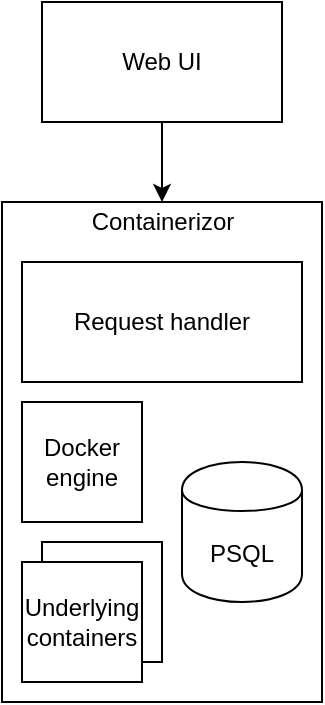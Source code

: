 <mxfile version="12.4.2" type="device" pages="2"><diagram id="UzuAZ18pqigqiP8KGbat" name="Page-1"><mxGraphModel dx="753" dy="563" grid="1" gridSize="10" guides="1" tooltips="1" connect="1" arrows="1" fold="1" page="1" pageScale="1" pageWidth="850" pageHeight="1100" math="0" shadow="0"><root><mxCell id="0"/><mxCell id="1" parent="0"/><mxCell id="LZ5qdOB0-LCKzy0l4HRi-9" value="" style="rounded=0;whiteSpace=wrap;html=1;fillColor=none;" vertex="1" parent="1"><mxGeometry x="230" y="420" width="60" height="60" as="geometry"/></mxCell><mxCell id="LZ5qdOB0-LCKzy0l4HRi-11" value="" style="edgeStyle=orthogonalEdgeStyle;rounded=0;orthogonalLoop=1;jettySize=auto;html=1;" edge="1" parent="1" source="LZ5qdOB0-LCKzy0l4HRi-1" target="LZ5qdOB0-LCKzy0l4HRi-6"><mxGeometry relative="1" as="geometry"/></mxCell><mxCell id="LZ5qdOB0-LCKzy0l4HRi-1" value="Web UI" style="rounded=0;whiteSpace=wrap;html=1;" vertex="1" parent="1"><mxGeometry x="230" y="150" width="120" height="60" as="geometry"/></mxCell><mxCell id="LZ5qdOB0-LCKzy0l4HRi-2" value="Request handler" style="rounded=0;whiteSpace=wrap;html=1;" vertex="1" parent="1"><mxGeometry x="220" y="280" width="140" height="60" as="geometry"/></mxCell><mxCell id="LZ5qdOB0-LCKzy0l4HRi-4" value="Docker engine" style="rounded=0;whiteSpace=wrap;html=1;" vertex="1" parent="1"><mxGeometry x="220" y="350" width="60" height="60" as="geometry"/></mxCell><mxCell id="LZ5qdOB0-LCKzy0l4HRi-6" value="" style="rounded=0;whiteSpace=wrap;html=1;fillColor=none;" vertex="1" parent="1"><mxGeometry x="210" y="250" width="160" height="250" as="geometry"/></mxCell><mxCell id="LZ5qdOB0-LCKzy0l4HRi-8" value="Underlying containers" style="rounded=0;whiteSpace=wrap;html=1;fillColor=#FFFFFF;" vertex="1" parent="1"><mxGeometry x="220" y="430" width="60" height="60" as="geometry"/></mxCell><mxCell id="LZ5qdOB0-LCKzy0l4HRi-10" value="Containerizor" style="text;html=1;align=center;verticalAlign=middle;resizable=0;points=[];;autosize=1;" vertex="1" parent="1"><mxGeometry x="245" y="250" width="90" height="20" as="geometry"/></mxCell><mxCell id="LZ5qdOB0-LCKzy0l4HRi-12" value="PSQL" style="shape=cylinder;whiteSpace=wrap;html=1;boundedLbl=1;backgroundOutline=1;fillColor=#FFFFFF;" vertex="1" parent="1"><mxGeometry x="300" y="380" width="60" height="70" as="geometry"/></mxCell></root></mxGraphModel></diagram><diagram id="h83NC4Kb6Ck98tWwlxWu" name="Page-2"><mxGraphModel dx="1285" dy="960" grid="1" gridSize="10" guides="1" tooltips="1" connect="1" arrows="1" fold="1" page="1" pageScale="1" pageWidth="850" pageHeight="1100" math="0" shadow="0"><root><mxCell id="VJXYs_Vzji0mPNlJOY23-0"/><mxCell id="VJXYs_Vzji0mPNlJOY23-1" parent="VJXYs_Vzji0mPNlJOY23-0"/><mxCell id="VJXYs_Vzji0mPNlJOY23-3" value="" style="edgeStyle=orthogonalEdgeStyle;rounded=0;orthogonalLoop=1;jettySize=auto;html=1;" edge="1" parent="VJXYs_Vzji0mPNlJOY23-1" source="VJXYs_Vzji0mPNlJOY23-4"><mxGeometry relative="1" as="geometry"><mxPoint x="290" y="250" as="targetPoint"/></mxGeometry></mxCell><mxCell id="VJXYs_Vzji0mPNlJOY23-4" value="Web UI" style="rounded=0;whiteSpace=wrap;html=1;" vertex="1" parent="VJXYs_Vzji0mPNlJOY23-1"><mxGeometry x="230" y="150" width="120" height="60" as="geometry"/></mxCell><mxCell id="VJXYs_Vzji0mPNlJOY23-10" value="PSQL" style="shape=cylinder;whiteSpace=wrap;html=1;boundedLbl=1;backgroundOutline=1;fillColor=#FFFFFF;" vertex="1" parent="VJXYs_Vzji0mPNlJOY23-1"><mxGeometry x="320" y="440" width="60" height="70" as="geometry"/></mxCell><mxCell id="tAZa2-jdlYt65I-TBf3q-11" value="" style="edgeStyle=orthogonalEdgeStyle;rounded=0;orthogonalLoop=1;jettySize=auto;html=1;" edge="1" parent="VJXYs_Vzji0mPNlJOY23-1" source="VJXYs_Vzji0mPNlJOY23-11" target="VJXYs_Vzji0mPNlJOY23-14"><mxGeometry relative="1" as="geometry"/></mxCell><mxCell id="VJXYs_Vzji0mPNlJOY23-11" value="Frontend service" style="rounded=0;whiteSpace=wrap;html=1;" vertex="1" parent="VJXYs_Vzji0mPNlJOY23-1"><mxGeometry x="230" y="250" width="120" height="60" as="geometry"/></mxCell><mxCell id="VJXYs_Vzji0mPNlJOY23-14" value="Container &lt;br&gt;backend service" style="rounded=0;whiteSpace=wrap;html=1;" vertex="1" parent="VJXYs_Vzji0mPNlJOY23-1"><mxGeometry x="230" y="350" width="120" height="60" as="geometry"/></mxCell><mxCell id="tAZa2-jdlYt65I-TBf3q-4" value="" style="edgeStyle=orthogonalEdgeStyle;rounded=0;orthogonalLoop=1;jettySize=auto;html=1;" edge="1" parent="VJXYs_Vzji0mPNlJOY23-1" source="VJXYs_Vzji0mPNlJOY23-15" target="tAZa2-jdlYt65I-TBf3q-3"><mxGeometry relative="1" as="geometry"/></mxCell><mxCell id="VJXYs_Vzji0mPNlJOY23-15" value="User service&lt;br&gt;OIDC" style="rounded=0;whiteSpace=wrap;html=1;" vertex="1" parent="VJXYs_Vzji0mPNlJOY23-1"><mxGeometry x="60" y="310" width="120" height="60" as="geometry"/></mxCell><mxCell id="tAZa2-jdlYt65I-TBf3q-0" value="" style="rounded=0;whiteSpace=wrap;html=1;fillColor=none;" vertex="1" parent="VJXYs_Vzji0mPNlJOY23-1"><mxGeometry x="240" y="500" width="60" height="60" as="geometry"/></mxCell><mxCell id="tAZa2-jdlYt65I-TBf3q-1" value="Docker engine" style="rounded=0;whiteSpace=wrap;html=1;" vertex="1" parent="VJXYs_Vzji0mPNlJOY23-1"><mxGeometry x="230" y="430" width="60" height="60" as="geometry"/></mxCell><mxCell id="tAZa2-jdlYt65I-TBf3q-2" value="Underlying containers" style="rounded=0;whiteSpace=wrap;html=1;fillColor=#FFFFFF;" vertex="1" parent="VJXYs_Vzji0mPNlJOY23-1"><mxGeometry x="230" y="510" width="60" height="60" as="geometry"/></mxCell><mxCell id="tAZa2-jdlYt65I-TBf3q-3" value="PSQL" style="shape=cylinder;whiteSpace=wrap;html=1;boundedLbl=1;backgroundOutline=1;fillColor=#FFFFFF;" vertex="1" parent="VJXYs_Vzji0mPNlJOY23-1"><mxGeometry x="90" y="400" width="60" height="70" as="geometry"/></mxCell><mxCell id="tAZa2-jdlYt65I-TBf3q-7" value="" style="endArrow=classic;html=1;exitX=0;exitY=0.5;exitDx=0;exitDy=0;entryX=1;entryY=0.5;entryDx=0;entryDy=0;" edge="1" parent="VJXYs_Vzji0mPNlJOY23-1" source="VJXYs_Vzji0mPNlJOY23-11" target="VJXYs_Vzji0mPNlJOY23-15"><mxGeometry width="50" height="50" relative="1" as="geometry"><mxPoint x="60" y="640" as="sourcePoint"/><mxPoint x="110" y="590" as="targetPoint"/></mxGeometry></mxCell><mxCell id="tAZa2-jdlYt65I-TBf3q-8" value="" style="endArrow=classic;html=1;exitX=0;exitY=0.5;exitDx=0;exitDy=0;entryX=1.007;entryY=0.622;entryDx=0;entryDy=0;entryPerimeter=0;" edge="1" parent="VJXYs_Vzji0mPNlJOY23-1" source="VJXYs_Vzji0mPNlJOY23-14" target="VJXYs_Vzji0mPNlJOY23-15"><mxGeometry width="50" height="50" relative="1" as="geometry"><mxPoint x="240" y="290" as="sourcePoint"/><mxPoint x="190" y="350" as="targetPoint"/></mxGeometry></mxCell><mxCell id="tAZa2-jdlYt65I-TBf3q-9" value="" style="endArrow=classic;html=1;exitX=0.291;exitY=1.002;exitDx=0;exitDy=0;entryX=0.5;entryY=0;entryDx=0;entryDy=0;exitPerimeter=0;" edge="1" parent="VJXYs_Vzji0mPNlJOY23-1" source="VJXYs_Vzji0mPNlJOY23-14" target="tAZa2-jdlYt65I-TBf3q-1"><mxGeometry width="50" height="50" relative="1" as="geometry"><mxPoint x="240" y="390" as="sourcePoint"/><mxPoint x="190.84" y="357.32" as="targetPoint"/></mxGeometry></mxCell><mxCell id="tAZa2-jdlYt65I-TBf3q-10" value="" style="endArrow=classic;html=1;exitX=0.75;exitY=1;exitDx=0;exitDy=0;entryX=0.333;entryY=0;entryDx=0;entryDy=0;entryPerimeter=0;" edge="1" parent="VJXYs_Vzji0mPNlJOY23-1" source="VJXYs_Vzji0mPNlJOY23-14" target="VJXYs_Vzji0mPNlJOY23-10"><mxGeometry width="50" height="50" relative="1" as="geometry"><mxPoint x="274.92" y="420.12" as="sourcePoint"/><mxPoint x="270" y="440" as="targetPoint"/></mxGeometry></mxCell><mxCell id="tAZa2-jdlYt65I-TBf3q-12" value="REST/ gRPC" style="text;html=1;align=center;verticalAlign=middle;resizable=0;points=[];;autosize=1;" vertex="1" parent="VJXYs_Vzji0mPNlJOY23-1"><mxGeometry x="290" y="320" width="90" height="20" as="geometry"/></mxCell><mxCell id="tAZa2-jdlYt65I-TBf3q-13" value="REST/ gRPC" style="text;html=1;align=center;verticalAlign=middle;resizable=0;points=[];;autosize=1;" vertex="1" parent="VJXYs_Vzji0mPNlJOY23-1"><mxGeometry x="130" y="280" width="90" height="20" as="geometry"/></mxCell><mxCell id="tAZa2-jdlYt65I-TBf3q-14" value="REST/ gRPC" style="text;html=1;align=center;verticalAlign=middle;resizable=0;points=[];;autosize=1;" vertex="1" parent="VJXYs_Vzji0mPNlJOY23-1"><mxGeometry x="140" y="370" width="90" height="20" as="geometry"/></mxCell></root></mxGraphModel></diagram></mxfile>
